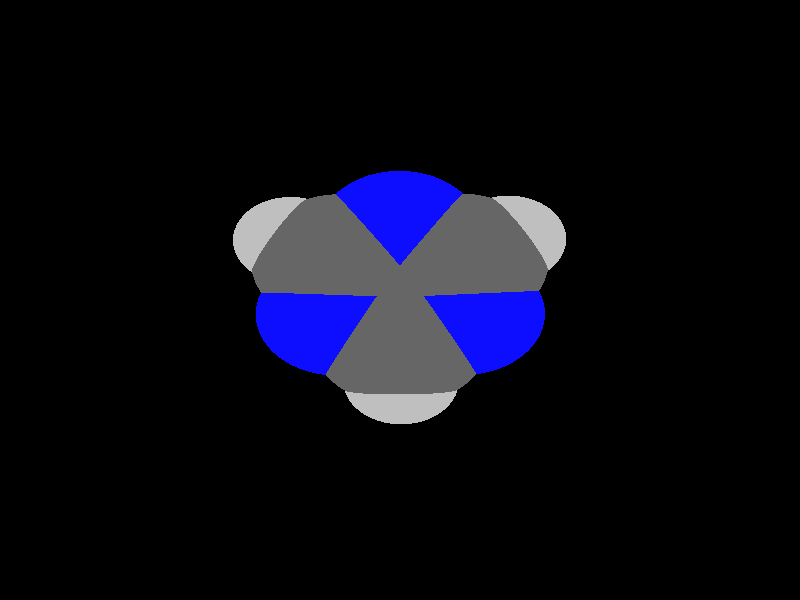 global_settings {
	ambient_light rgb <0.200000002980232, 0.200000002980232, 0.200000002980232>
	max_trace_level 15
}

background { color rgb <0,0,0> }

camera {
	perspective
	location <0.87927245755283, -0.749595084914615, -20.7982925414154>
	angle 40
	up <0.764451841007682, -0.640545432969613, 0.0729035738612088>
	right <0.642254475994925, 0.766491479446761, 0> * 1
	direction <-0.0558799681858341, 0.046822646628388, 0.997338993982619> }

light_source {
	<26.5747373118097, 2.83808881097041, -22.7623553581385>
	color rgb <1, 1, 1>
	fade_distance 48.107786479191
	fade_power 0
	spotlight
	area_light <20, 0, 0>, <0, 0, 20>, 20, 20
	circular
	orient
	point_at <-26.5747373118097, -2.83808881097041, 22.7623553581385>
}

light_source {
	<-0.159412197152399, -24.9718779588878, 13.2224731692768>
	color rgb <0.300000011920929, 0.300000011920929, 0.300000011920929> shadowless
	fade_distance 48.107786479191
	fade_power 0
	parallel
	point_at <0.159412197152399, 24.9718779588878, -13.2224731692768>
}

#default {
	finish {ambient 0.5 diffuse 1 specular 0.2 roughness .01 metallic 1}
}

union {
cylinder {
	<0.976738660162558, -0.76265848060898, 0.164346824253301>, 	<0.351853853027082, -0.949013790861791, 0.138081522249184>, 0.075
	pigment { rgbt <0.0500000007450581, 0.0500000007450581, 1, 0> }
}
cylinder {
	<1.04039327970323, -0.978032502355759, 0.17802601164695>, 	<0.415508472567749, -1.16438781260857, 0.151760709642833>, 0.075
	pigment { rgbt <0.0500000007450581, 0.0500000007450581, 1, 0> }
}
cylinder {
	<0.351853853027082, -0.949013790861791, 0.138081522249184>, 	<-0.298883917005161, -1.14307906120095, 0.110729562559633>, 0.075
	pigment { rgbt <0.400000005960464, 0.400000005960464, 0.400000005960464, 0> }
}
cylinder {
	<0.415508472567749, -1.16438781260857, 0.151760709642833>, 	<-0.235229297464493, -1.35845308294773, 0.124408749953282>, 0.075
	pigment { rgbt <0.400000005960464, 0.400000005960464, 0.400000005960464, 0> }
}
cylinder {
	<1.00856596993289, -0.870345491482369, 0.171186417950126>, 	<1.09273081382149, -0.223694275020903, 0.145540721463495>, 0.075
	pigment { rgbt <0.0500000007450581, 0.0500000007450581, 1, 0> }
}
cylinder {
	<1.09273081382149, -0.223694275020903, 0.145540721463495>, 	<1.18037775631226, 0.449710431293256, 0.118834001873135>, 0.075
	pigment { rgbt <0.400000005960464, 0.400000005960464, 0.400000005960464, 0> }
}
cylinder {
	<-0.267056607234827, -1.25076607207434, 0.117569156256457>, 	<-0.805949626451468, -0.839653791828495, 0.0680698195888789>, 0.075
	pigment { rgbt <0.400000005960464, 0.400000005960464, 0.400000005960464, 0> }
}
cylinder {
	<-0.805949626451468, -0.839653791828495, 0.0680698195888789>, 	<-1.32343313054886, -0.444874464999686, 0.0205370268530032>, 0.075
	pigment { rgbt <0.0500000007450581, 0.0500000007450581, 1, 0> }
}
cylinder {
	<-0.267056607234827, -1.25076607207434, 0.117569156256457>, 	<-0.387622697159148, -1.9031346083807, 0.141443567184526>, 0.075
	pigment { rgbt <0.400000005960464, 0.400000005960464, 0.400000005960464, 0> }
}
cylinder {
	<-0.387622697159148, -1.9031346083807, 0.141443567184526>, 	<-0.464055688503576, -2.31670428390206, 0.15657877348477>, 0.075
	pigment { rgbt <0.75, 0.75, 0.75, 0> }
}
cylinder {
	<-1.21423063220357, -0.470897051853113, 0.0278779619844429>, 	<-1.06168193079879, 0.163277627967332, 0.00664992712665198>, 0.075
	pigment { rgbt <0.0500000007450581, 0.0500000007450581, 1, 0> }
}
cylinder {
	<-1.43263562889414, -0.418851878146259, 0.0131960917215634>, 	<-1.28008692748936, 0.215322801674187, -0.00803194313622745>, 0.075
	pigment { rgbt <0.0500000007450581, 0.0500000007450581, 1, 0> }
}
cylinder {
	<-1.06168193079879, 0.163277627967332, 0.00664992712665198>, 	<-0.902821929220598, 0.823689612529588, -0.0154563616844366>, 0.075
	pigment { rgbt <0.400000005960464, 0.400000005960464, 0.400000005960464, 0> }
}
cylinder {
	<-1.28008692748936, 0.215322801674187, -0.00803194313622745>, 	<-1.12122692591117, 0.875734786236442, -0.0301382319473161>, 0.075
	pigment { rgbt <0.400000005960464, 0.400000005960464, 0.400000005960464, 0> }
}
cylinder {
	<-1.01202442756588, 0.849712199383015, -0.0227972968158763>, 	<-0.385484493100657, 1.11200461516149, -4.68084873088344e-06>, 0.075
	pigment { rgbt <0.400000005960464, 0.400000005960464, 0.400000005960464, 0> }
}
cylinder {
	<-0.385484493100657, 1.11200461516149, -4.68084873088344e-06>, 	<0.216163826915528, 1.36387649534866, 0.0218824142126745>, 0.075
	pigment { rgbt <0.0500000007450581, 0.0500000007450581, 1, 0> }
}
cylinder {
	<0.138788633694287, 1.28221207145138, 0.0213810725119467>, 	<0.611124767047226, 0.8343927123092, 0.068874410496207>, 0.075
	pigment { rgbt <0.0500000007450581, 0.0500000007450581, 1, 0> }
}
cylinder {
	<0.293539020136768, 1.44554091924594, 0.0223837559134024>, 	<0.765875153489707, 0.997721560103762, 0.0698770938976627>, 0.075
	pigment { rgbt <0.0500000007450581, 0.0500000007450581, 1, 0> }
}
cylinder {
	<0.611124767047226, 0.8343927123092, 0.068874410496207>, 	<1.10300256309101, 0.368046007395975, 0.118332660172407>, 0.075
	pigment { rgbt <0.400000005960464, 0.400000005960464, 0.400000005960464, 0> }
}
cylinder {
	<0.765875153489707, 0.997721560103762, 0.0698770938976627>, 	<1.2577529495335, 0.531374855190537, 0.119335343573863>, 0.075
	pigment { rgbt <0.400000005960464, 0.400000005960464, 0.400000005960464, 0> }
}
cylinder {
	<-1.01202442756588, 0.849712199383015, -0.0227972968158763>, 	<-1.51617331953974, 1.27887674278683, -0.0711973598928356>, 0.075
	pigment { rgbt <0.400000005960464, 0.400000005960464, 0.400000005960464, 0> }
}
cylinder {
	<-1.51617331953974, 1.27887674278683, -0.0711973598928356>, 	<-1.83577900568854, 1.55094602737515, -0.101880627506085>, 0.075
	pigment { rgbt <0.75, 0.75, 0.75, 0> }
}
cylinder {
	<1.18037775631226, 0.449710431293256, 0.118834001873135>, 	<1.80509308202718, 0.672914546947077, 0.143359666163365>, 0.075
	pigment { rgbt <0.400000005960464, 0.400000005960464, 0.400000005960464, 0> }
}
cylinder {
	<1.80509308202718, 0.672914546947077, 0.143359666163365>, 	<2.20113196371619, 0.814415010779561, 0.158907734632899>, 0.075
	pigment { rgbt <0.75, 0.75, 0.75, 0> }
}
sphere {
	<1.00856596993289, -0.870345491482369, 0.171186417950126>, 0.3834
	pigment { rgbt <0.0500000007450581, 0.0500000007450581, 1,0> }
}
sphere {
	<-0.267056607234827, -1.25076607207434, 0.117569156256457>, 0.4104
	pigment { rgbt <0.400000005960464, 0.400000005960464, 0.400000005960464,0> }
}
sphere {
	<-1.32343313054886, -0.444874464999686, 0.0205370268530032>, 0.3834
	pigment { rgbt <0.0500000007450581, 0.0500000007450581, 1,0> }
}
sphere {
	<-1.01202442756588, 0.849712199383015, -0.0227972968158763>, 0.4104
	pigment { rgbt <0.400000005960464, 0.400000005960464, 0.400000005960464,0> }
}
sphere {
	<0.216163826915528, 1.36387649534866, 0.0218824142126745>, 0.3834
	pigment { rgbt <0.0500000007450581, 0.0500000007450581, 1,0> }
}
sphere {
	<1.18037775631226, 0.449710431293256, 0.118834001873135>, 0.4104
	pigment { rgbt <0.400000005960464, 0.400000005960464, 0.400000005960464,0> }
}
sphere {
	<-0.464055688503576, -2.31670428390206, 0.15657877348477>, 0.1674
	pigment { rgbt <0.75, 0.75, 0.75,0> }
}
sphere {
	<-1.83577900568854, 1.55094602737515, -0.101880627506085>, 0.1674
	pigment { rgbt <0.75, 0.75, 0.75,0> }
}
sphere {
	<2.20113196371619, 0.814415010779561, 0.158907734632899>, 0.1674
	pigment { rgbt <0.75, 0.75, 0.75,0> }
}
}
merge {
}
union {
}
merge {
sphere {
	<1.00856596993289, -0.870345491482369, 0.171186417950126>, 1.549845
	pigment { rgbt <0, 0, 0,0> }
}
sphere {
	<-0.267056607234827, -1.25076607207434, 0.117569156256457>, 1.69983
	pigment { rgbt <0, 0, 0,0> }
}
sphere {
	<-1.32343313054886, -0.444874464999686, 0.0205370268530032>, 1.549845
	pigment { rgbt <0, 0, 0,0> }
}
sphere {
	<-1.01202442756588, 0.849712199383015, -0.0227972968158763>, 1.69983
	pigment { rgbt <0, 0, 0,0> }
}
sphere {
	<0.216163826915528, 1.36387649534866, 0.0218824142126745>, 1.549845
	pigment { rgbt <0, 0, 0,0> }
}
sphere {
	<1.18037775631226, 0.449710431293256, 0.118834001873135>, 1.69983
	pigment { rgbt <0, 0, 0,0> }
}
sphere {
	<-0.464055688503576, -2.31670428390206, 0.15657877348477>, 1.09989
	pigment { rgbt <0, 0, 0,0> }
}
sphere {
	<-1.83577900568854, 1.55094602737515, -0.101880627506085>, 1.09989
	pigment { rgbt <0, 0, 0,0> }
}
sphere {
	<2.20113196371619, 0.814415010779561, 0.158907734632899>, 1.09989
	pigment { rgbt <0, 0, 0,0> }
}
sphere {
	<1.00856596993289, -0.870345491482369, 0.171186417950126>, 1.55
	pigment { rgbt <0.0500000007450581, 0.0500000007450581, 1,0.350000023841858> }
}
sphere {
	<-0.267056607234827, -1.25076607207434, 0.117569156256457>, 1.7
	pigment { rgbt <0.400000005960464, 0.400000005960464, 0.400000005960464,0.350000023841858> }
}
sphere {
	<-1.32343313054886, -0.444874464999686, 0.0205370268530032>, 1.55
	pigment { rgbt <0.0500000007450581, 0.0500000007450581, 1,0.350000023841858> }
}
sphere {
	<-1.01202442756588, 0.849712199383015, -0.0227972968158763>, 1.7
	pigment { rgbt <0.400000005960464, 0.400000005960464, 0.400000005960464,0.350000023841858> }
}
sphere {
	<0.216163826915528, 1.36387649534866, 0.0218824142126745>, 1.55
	pigment { rgbt <0.0500000007450581, 0.0500000007450581, 1,0.350000023841858> }
}
sphere {
	<1.18037775631226, 0.449710431293256, 0.118834001873135>, 1.7
	pigment { rgbt <0.400000005960464, 0.400000005960464, 0.400000005960464,0.350000023841858> }
}
sphere {
	<-0.464055688503576, -2.31670428390206, 0.15657877348477>, 1.1
	pigment { rgbt <0.75, 0.75, 0.75,0.350000023841858> }
}
sphere {
	<-1.83577900568854, 1.55094602737515, -0.101880627506085>, 1.1
	pigment { rgbt <0.75, 0.75, 0.75,0.350000023841858> }
}
sphere {
	<2.20113196371619, 0.814415010779561, 0.158907734632899>, 1.1
	pigment { rgbt <0.75, 0.75, 0.75,0.350000023841858> }
}
}
